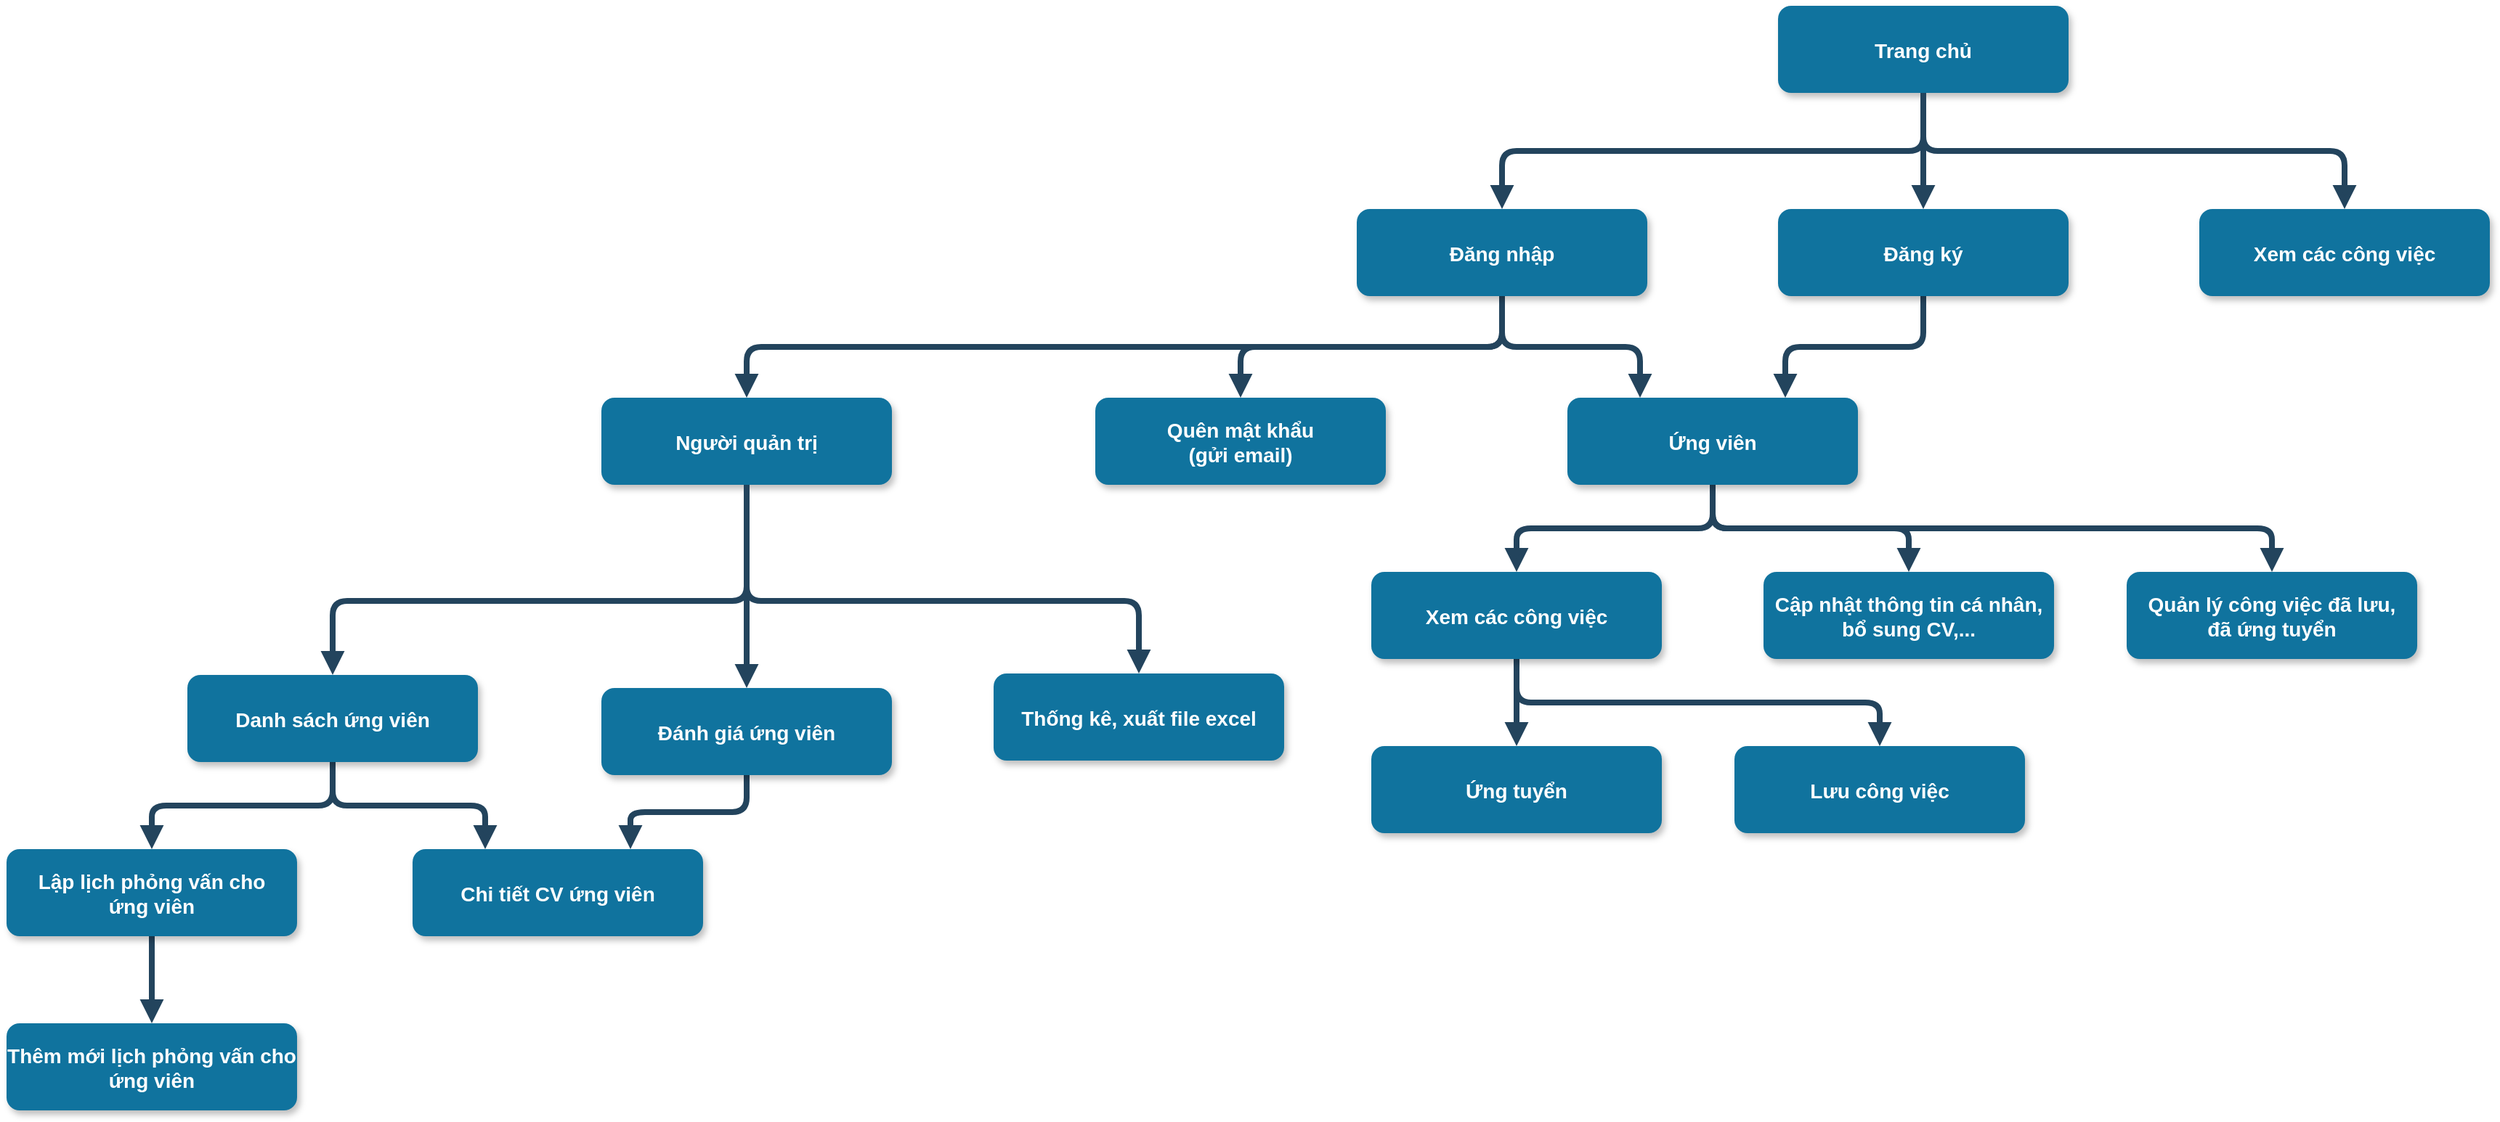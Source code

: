 <mxfile version="14.0.1" type="device"><diagram name="Page-1" id="97916047-d0de-89f5-080d-49f4d83e522f"><mxGraphModel dx="3175.5" dy="724" grid="1" gridSize="10" guides="1" tooltips="1" connect="1" arrows="1" fold="1" page="1" pageScale="1.5" pageWidth="1169" pageHeight="827" background="#ffffff" math="0" shadow="0"><root><mxCell id="0"/><mxCell id="1" parent="0"/><mxCell id="5X3RfAP713tQKQdCa6zF-33" style="edgeStyle=orthogonalEdgeStyle;rounded=1;orthogonalLoop=1;jettySize=auto;html=1;exitX=0.5;exitY=1;exitDx=0;exitDy=0;entryX=0.5;entryY=0;entryDx=0;entryDy=0;fontStyle=1;strokeColor=#23445D;strokeWidth=4;endFill=1;endArrow=block;" parent="1" source="3" target="5X3RfAP713tQKQdCa6zF-31" edge="1"><mxGeometry relative="1" as="geometry"/></mxCell><mxCell id="5X3RfAP713tQKQdCa6zF-34" style="edgeStyle=orthogonalEdgeStyle;rounded=1;orthogonalLoop=1;jettySize=auto;html=1;exitX=0.5;exitY=1;exitDx=0;exitDy=0;entryX=0.5;entryY=0;entryDx=0;entryDy=0;fontStyle=1;strokeColor=#23445D;strokeWidth=4;endFill=1;endArrow=block;" parent="1" source="3" target="5X3RfAP713tQKQdCa6zF-32" edge="1"><mxGeometry relative="1" as="geometry"/></mxCell><mxCell id="3" value="Trang chủ" style="rounded=1;fillColor=#10739E;strokeColor=none;shadow=1;gradientColor=none;fontStyle=1;fontColor=#FFFFFF;fontSize=14;" parent="1" vertex="1"><mxGeometry x="1100" y="300" width="200" height="60" as="geometry"/></mxCell><mxCell id="ZujLdcSOxN0iFLsJ5Klw-94" style="edgeStyle=orthogonalEdgeStyle;rounded=1;orthogonalLoop=1;jettySize=auto;html=1;exitX=0.5;exitY=1;exitDx=0;exitDy=0;fontStyle=1;strokeColor=#23445D;strokeWidth=4;endFill=1;endArrow=block;entryX=0.5;entryY=0;entryDx=0;entryDy=0;" parent="1" source="3" target="5X3RfAP713tQKQdCa6zF-30" edge="1"><mxGeometry relative="1" as="geometry"><mxPoint x="780" y="440" as="targetPoint"/><Array as="points"/><mxPoint x="1020" y="640" as="sourcePoint"/></mxGeometry></mxCell><mxCell id="5X3RfAP713tQKQdCa6zF-30" value="Xem các công việc" style="rounded=1;fillColor=#10739E;strokeColor=none;shadow=1;gradientColor=none;fontStyle=1;fontColor=#FFFFFF;fontSize=14;" parent="1" vertex="1"><mxGeometry x="1390" y="440" width="200" height="60" as="geometry"/></mxCell><mxCell id="5X3RfAP713tQKQdCa6zF-45" style="edgeStyle=orthogonalEdgeStyle;rounded=1;orthogonalLoop=1;jettySize=auto;html=1;exitX=0.5;exitY=1;exitDx=0;exitDy=0;entryX=0.75;entryY=0;entryDx=0;entryDy=0;fontStyle=1;strokeColor=#23445D;strokeWidth=4;endFill=1;endArrow=block;" parent="1" source="5X3RfAP713tQKQdCa6zF-31" target="5X3RfAP713tQKQdCa6zF-37" edge="1"><mxGeometry relative="1" as="geometry"/></mxCell><mxCell id="5X3RfAP713tQKQdCa6zF-31" value="Đăng ký" style="rounded=1;fillColor=#10739E;strokeColor=none;shadow=1;gradientColor=none;fontStyle=1;fontColor=#FFFFFF;fontSize=14;" parent="1" vertex="1"><mxGeometry x="1100" y="440" width="200" height="60" as="geometry"/></mxCell><mxCell id="5X3RfAP713tQKQdCa6zF-41" style="edgeStyle=orthogonalEdgeStyle;rounded=1;orthogonalLoop=1;jettySize=auto;html=1;exitX=0.5;exitY=1;exitDx=0;exitDy=0;entryX=0.5;entryY=0;entryDx=0;entryDy=0;fontStyle=1;strokeColor=#23445D;strokeWidth=4;endFill=1;endArrow=block;" parent="1" source="5X3RfAP713tQKQdCa6zF-32" target="5X3RfAP713tQKQdCa6zF-38" edge="1"><mxGeometry relative="1" as="geometry"/></mxCell><mxCell id="5X3RfAP713tQKQdCa6zF-44" style="edgeStyle=orthogonalEdgeStyle;rounded=1;orthogonalLoop=1;jettySize=auto;html=1;exitX=0.5;exitY=1;exitDx=0;exitDy=0;entryX=0.25;entryY=0;entryDx=0;entryDy=0;fontStyle=1;strokeColor=#23445D;strokeWidth=4;endFill=1;endArrow=block;" parent="1" source="5X3RfAP713tQKQdCa6zF-32" target="5X3RfAP713tQKQdCa6zF-37" edge="1"><mxGeometry relative="1" as="geometry"/></mxCell><mxCell id="5X3RfAP713tQKQdCa6zF-119" style="edgeStyle=orthogonalEdgeStyle;rounded=1;orthogonalLoop=1;jettySize=auto;html=1;exitX=0.5;exitY=1;exitDx=0;exitDy=0;entryX=0.5;entryY=0;entryDx=0;entryDy=0;fontStyle=1;strokeColor=#23445D;strokeWidth=4;endFill=1;endArrow=block;" parent="1" source="5X3RfAP713tQKQdCa6zF-32" target="5X3RfAP713tQKQdCa6zF-116" edge="1"><mxGeometry relative="1" as="geometry"/></mxCell><mxCell id="5X3RfAP713tQKQdCa6zF-32" value="Đăng nhập" style="rounded=1;fillColor=#10739E;strokeColor=none;shadow=1;gradientColor=none;fontStyle=1;fontColor=#FFFFFF;fontSize=14;" parent="1" vertex="1"><mxGeometry x="810" y="440" width="200" height="60" as="geometry"/></mxCell><mxCell id="Q0JqEup-vM5ZatZSP36m-27" style="edgeStyle=orthogonalEdgeStyle;rounded=1;orthogonalLoop=1;jettySize=auto;html=1;exitX=0.5;exitY=1;exitDx=0;exitDy=0;entryX=0.5;entryY=0;entryDx=0;entryDy=0;fontStyle=1;strokeColor=#23445D;strokeWidth=4;endFill=1;endArrow=block;" parent="1" source="5X3RfAP713tQKQdCa6zF-37" target="Q0JqEup-vM5ZatZSP36m-26" edge="1"><mxGeometry relative="1" as="geometry"/></mxCell><mxCell id="Q0JqEup-vM5ZatZSP36m-29" style="edgeStyle=orthogonalEdgeStyle;rounded=1;orthogonalLoop=1;jettySize=auto;html=1;exitX=0.5;exitY=1;exitDx=0;exitDy=0;fontStyle=1;strokeColor=#23445D;strokeWidth=4;endFill=1;endArrow=block;" parent="1" source="5X3RfAP713tQKQdCa6zF-37" target="Q0JqEup-vM5ZatZSP36m-28" edge="1"><mxGeometry relative="1" as="geometry"/></mxCell><mxCell id="FyLGp6OEVWf1k4cid0Kz-11" style="edgeStyle=orthogonalEdgeStyle;rounded=1;orthogonalLoop=1;jettySize=auto;html=1;exitX=0.5;exitY=1;exitDx=0;exitDy=0;entryX=0.5;entryY=0;entryDx=0;entryDy=0;fontStyle=1;strokeColor=#23445D;strokeWidth=4;endFill=1;endArrow=block;" edge="1" parent="1" source="5X3RfAP713tQKQdCa6zF-37" target="FyLGp6OEVWf1k4cid0Kz-8"><mxGeometry relative="1" as="geometry"/></mxCell><mxCell id="5X3RfAP713tQKQdCa6zF-37" value="Ứng viên" style="rounded=1;fillColor=#10739E;strokeColor=none;shadow=1;gradientColor=none;fontStyle=1;fontColor=#FFFFFF;fontSize=14;" parent="1" vertex="1"><mxGeometry x="955" y="570" width="200" height="60" as="geometry"/></mxCell><mxCell id="5X3RfAP713tQKQdCa6zF-38" value="Người quản trị" style="rounded=1;fillColor=#10739E;strokeColor=none;shadow=1;gradientColor=none;fontStyle=1;fontColor=#FFFFFF;fontSize=14;" parent="1" vertex="1"><mxGeometry x="290" y="570" width="200" height="60" as="geometry"/></mxCell><mxCell id="Q0JqEup-vM5ZatZSP36m-15" style="edgeStyle=orthogonalEdgeStyle;rounded=1;orthogonalLoop=1;jettySize=auto;html=1;exitX=0.5;exitY=1;exitDx=0;exitDy=0;entryX=0.25;entryY=0;entryDx=0;entryDy=0;fontStyle=1;strokeColor=#23445D;strokeWidth=4;endFill=1;endArrow=block;" parent="1" source="5X3RfAP713tQKQdCa6zF-62" target="Q0JqEup-vM5ZatZSP36m-4" edge="1"><mxGeometry relative="1" as="geometry"/></mxCell><mxCell id="Q0JqEup-vM5ZatZSP36m-16" style="edgeStyle=orthogonalEdgeStyle;rounded=1;orthogonalLoop=1;jettySize=auto;html=1;exitX=0.5;exitY=1;exitDx=0;exitDy=0;fontStyle=1;strokeColor=#23445D;strokeWidth=4;endFill=1;endArrow=block;" parent="1" source="5X3RfAP713tQKQdCa6zF-62" target="Q0JqEup-vM5ZatZSP36m-5" edge="1"><mxGeometry relative="1" as="geometry"/></mxCell><mxCell id="5X3RfAP713tQKQdCa6zF-62" value="Danh sách ứng viên" style="rounded=1;fillColor=#10739E;strokeColor=none;shadow=1;gradientColor=none;fontStyle=1;fontColor=#FFFFFF;fontSize=14;" parent="1" vertex="1"><mxGeometry x="5" y="761" width="200" height="60" as="geometry"/></mxCell><mxCell id="Q0JqEup-vM5ZatZSP36m-25" style="edgeStyle=orthogonalEdgeStyle;rounded=1;orthogonalLoop=1;jettySize=auto;html=1;exitX=0.5;exitY=1;exitDx=0;exitDy=0;entryX=0.75;entryY=0;entryDx=0;entryDy=0;fontStyle=1;strokeColor=#23445D;strokeWidth=4;endFill=1;endArrow=block;" parent="1" source="5X3RfAP713tQKQdCa6zF-63" target="Q0JqEup-vM5ZatZSP36m-4" edge="1"><mxGeometry relative="1" as="geometry"/></mxCell><mxCell id="5X3RfAP713tQKQdCa6zF-63" value="Đánh giá ứng viên" style="rounded=1;fillColor=#10739E;strokeColor=none;shadow=1;gradientColor=none;fontStyle=1;fontColor=#FFFFFF;fontSize=14;" parent="1" vertex="1"><mxGeometry x="290" y="770" width="200" height="60" as="geometry"/></mxCell><mxCell id="5X3RfAP713tQKQdCa6zF-116" value="Quên mật khẩu&#10;(gửi email)" style="rounded=1;fillColor=#10739E;strokeColor=none;shadow=1;gradientColor=none;fontStyle=1;fontColor=#FFFFFF;fontSize=14;" parent="1" vertex="1"><mxGeometry x="630" y="570" width="200" height="60" as="geometry"/></mxCell><mxCell id="Q0JqEup-vM5ZatZSP36m-4" value="Chi tiết CV ứng viên" style="rounded=1;fillColor=#10739E;strokeColor=none;shadow=1;gradientColor=none;fontStyle=1;fontColor=#FFFFFF;fontSize=14;" parent="1" vertex="1"><mxGeometry x="160" y="881" width="200" height="60" as="geometry"/></mxCell><mxCell id="Q0JqEup-vM5ZatZSP36m-17" style="edgeStyle=orthogonalEdgeStyle;rounded=1;orthogonalLoop=1;jettySize=auto;html=1;exitX=0.5;exitY=1;exitDx=0;exitDy=0;entryX=0.5;entryY=0;entryDx=0;entryDy=0;fontStyle=1;strokeColor=#23445D;strokeWidth=4;endFill=1;endArrow=block;" parent="1" source="Q0JqEup-vM5ZatZSP36m-5" target="Q0JqEup-vM5ZatZSP36m-7" edge="1"><mxGeometry relative="1" as="geometry"/></mxCell><mxCell id="Q0JqEup-vM5ZatZSP36m-5" value="Lập lịch phỏng vấn cho&#10;ứng viên" style="rounded=1;fillColor=#10739E;strokeColor=none;shadow=1;gradientColor=none;fontStyle=1;fontColor=#FFFFFF;fontSize=14;" parent="1" vertex="1"><mxGeometry x="-119.5" y="881" width="200" height="60" as="geometry"/></mxCell><mxCell id="Q0JqEup-vM5ZatZSP36m-7" value="Thêm mới lịch phỏng vấn cho&#10;ứng viên" style="rounded=1;fillColor=#10739E;strokeColor=none;shadow=1;gradientColor=none;fontStyle=1;fontColor=#FFFFFF;fontSize=14;" parent="1" vertex="1"><mxGeometry x="-119.5" y="1001" width="200" height="60" as="geometry"/></mxCell><mxCell id="Q0JqEup-vM5ZatZSP36m-14" style="edgeStyle=orthogonalEdgeStyle;rounded=1;orthogonalLoop=1;jettySize=auto;html=1;fontStyle=1;strokeColor=#23445D;strokeWidth=4;endFill=1;endArrow=block;exitX=0.5;exitY=1;exitDx=0;exitDy=0;" parent="1" source="5X3RfAP713tQKQdCa6zF-38" target="5X3RfAP713tQKQdCa6zF-63" edge="1"><mxGeometry relative="1" as="geometry"><Array as="points"/><mxPoint x="280" y="670" as="sourcePoint"/><mxPoint x="310" y="790" as="targetPoint"/></mxGeometry></mxCell><mxCell id="Q0JqEup-vM5ZatZSP36m-19" value="Thống kê, xuất file excel" style="rounded=1;fillColor=#10739E;strokeColor=none;shadow=1;gradientColor=none;fontStyle=1;fontColor=#FFFFFF;fontSize=14;" parent="1" vertex="1"><mxGeometry x="560" y="760" width="200" height="60" as="geometry"/></mxCell><mxCell id="Q0JqEup-vM5ZatZSP36m-26" value="Cập nhật thông tin cá nhân,&#10;bổ sung CV,..." style="rounded=1;fillColor=#10739E;strokeColor=none;shadow=1;gradientColor=none;fontStyle=1;fontColor=#FFFFFF;fontSize=14;" parent="1" vertex="1"><mxGeometry x="1090" y="690" width="200" height="60" as="geometry"/></mxCell><mxCell id="FyLGp6OEVWf1k4cid0Kz-7" value="" style="edgeStyle=orthogonalEdgeStyle;rounded=1;orthogonalLoop=1;jettySize=auto;html=1;fontStyle=1;strokeColor=#23445D;strokeWidth=4;endFill=1;endArrow=block;" edge="1" parent="1" source="Q0JqEup-vM5ZatZSP36m-28" target="FyLGp6OEVWf1k4cid0Kz-6"><mxGeometry relative="1" as="geometry"/></mxCell><mxCell id="FyLGp6OEVWf1k4cid0Kz-10" style="edgeStyle=orthogonalEdgeStyle;rounded=1;orthogonalLoop=1;jettySize=auto;html=1;exitX=0.5;exitY=1;exitDx=0;exitDy=0;entryX=0.5;entryY=0;entryDx=0;entryDy=0;fontStyle=1;strokeColor=#23445D;strokeWidth=4;endFill=1;endArrow=block;" edge="1" parent="1" source="Q0JqEup-vM5ZatZSP36m-28" target="FyLGp6OEVWf1k4cid0Kz-9"><mxGeometry relative="1" as="geometry"/></mxCell><mxCell id="Q0JqEup-vM5ZatZSP36m-28" value="Xem các công việc" style="rounded=1;fillColor=#10739E;strokeColor=none;shadow=1;gradientColor=none;fontStyle=1;fontColor=#FFFFFF;fontSize=14;" parent="1" vertex="1"><mxGeometry x="820" y="690" width="200" height="60" as="geometry"/></mxCell><mxCell id="FyLGp6OEVWf1k4cid0Kz-4" style="edgeStyle=orthogonalEdgeStyle;rounded=1;orthogonalLoop=1;jettySize=auto;html=1;fontStyle=1;strokeColor=#23445D;strokeWidth=4;endFill=1;endArrow=block;entryX=0.5;entryY=0;entryDx=0;entryDy=0;exitX=0.5;exitY=1;exitDx=0;exitDy=0;" edge="1" parent="1" source="5X3RfAP713tQKQdCa6zF-38" target="5X3RfAP713tQKQdCa6zF-62"><mxGeometry relative="1" as="geometry"><Array as="points"><mxPoint x="390" y="710"/><mxPoint x="105" y="710"/></Array><mxPoint x="160" y="630" as="sourcePoint"/><mxPoint x="-10" y="900" as="targetPoint"/></mxGeometry></mxCell><mxCell id="FyLGp6OEVWf1k4cid0Kz-5" style="edgeStyle=orthogonalEdgeStyle;rounded=1;orthogonalLoop=1;jettySize=auto;html=1;fontStyle=1;strokeColor=#23445D;strokeWidth=4;endFill=1;endArrow=block;exitX=0.5;exitY=1;exitDx=0;exitDy=0;entryX=0.5;entryY=0;entryDx=0;entryDy=0;" edge="1" parent="1" source="5X3RfAP713tQKQdCa6zF-38" target="Q0JqEup-vM5ZatZSP36m-19"><mxGeometry relative="1" as="geometry"><Array as="points"><mxPoint x="390" y="710"/><mxPoint x="660" y="710"/></Array><mxPoint x="460" y="640" as="sourcePoint"/><mxPoint x="460" y="900" as="targetPoint"/></mxGeometry></mxCell><mxCell id="FyLGp6OEVWf1k4cid0Kz-6" value="Ứng tuyển" style="rounded=1;fillColor=#10739E;strokeColor=none;shadow=1;gradientColor=none;fontStyle=1;fontColor=#FFFFFF;fontSize=14;" vertex="1" parent="1"><mxGeometry x="820" y="810" width="200" height="60" as="geometry"/></mxCell><mxCell id="FyLGp6OEVWf1k4cid0Kz-8" value="Quản lý công việc đã lưu,&#10;đã ứng tuyển" style="rounded=1;fillColor=#10739E;strokeColor=none;shadow=1;gradientColor=none;fontStyle=1;fontColor=#FFFFFF;fontSize=14;" vertex="1" parent="1"><mxGeometry x="1340" y="690" width="200" height="60" as="geometry"/></mxCell><mxCell id="FyLGp6OEVWf1k4cid0Kz-9" value="Lưu công việc" style="rounded=1;fillColor=#10739E;strokeColor=none;shadow=1;gradientColor=none;fontStyle=1;fontColor=#FFFFFF;fontSize=14;" vertex="1" parent="1"><mxGeometry x="1070" y="810" width="200" height="60" as="geometry"/></mxCell></root></mxGraphModel></diagram></mxfile>